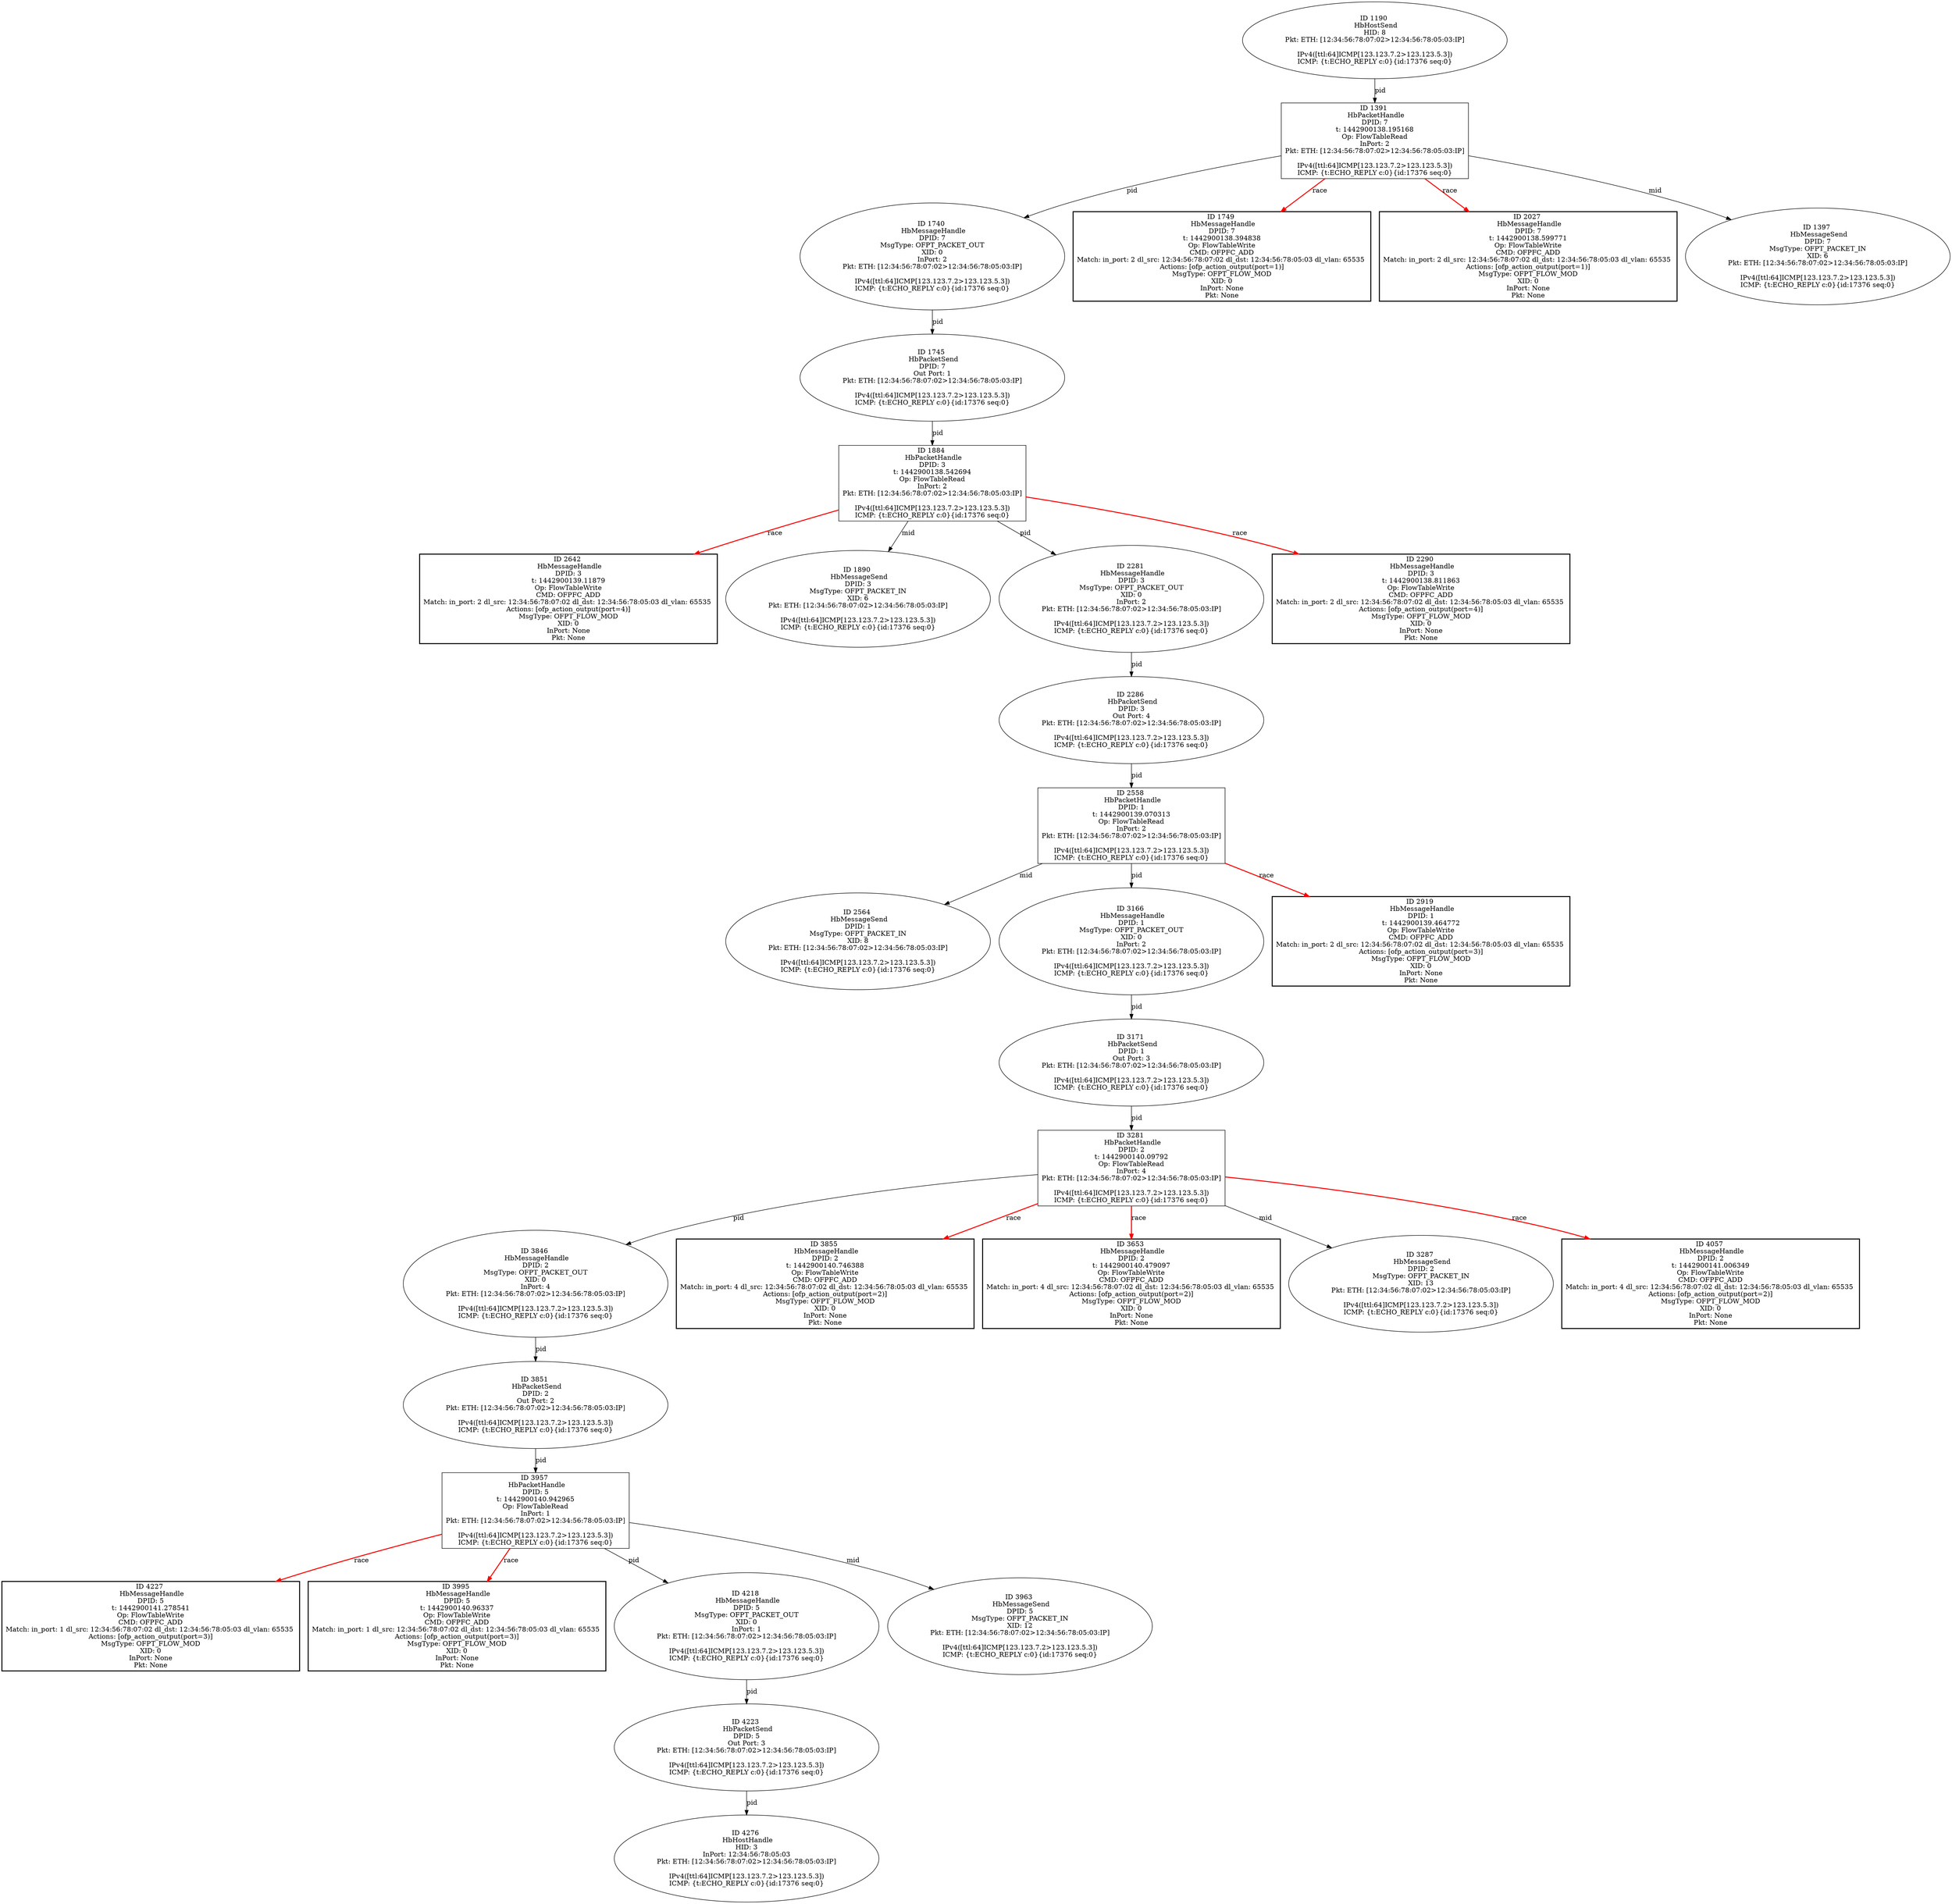 strict digraph G {
4227 [shape=box, style=bold, event=<hb_events.HbMessageHandle object at 0x108787310>, label="ID 4227 
 HbMessageHandle
DPID: 5
t: 1442900141.278541
Op: FlowTableWrite
CMD: OFPFC_ADD
Match: in_port: 1 dl_src: 12:34:56:78:07:02 dl_dst: 12:34:56:78:05:03 dl_vlan: 65535 
Actions: [ofp_action_output(port=3)]
MsgType: OFPT_FLOW_MOD
XID: 0
InPort: None
Pkt: None"];
2564 [shape=oval, event=<hb_events.HbMessageSend object at 0x107d5d590>, label="ID 2564 
 HbMessageSend
DPID: 1
MsgType: OFPT_PACKET_IN
XID: 8
Pkt: ETH: [12:34:56:78:07:02>12:34:56:78:05:03:IP]

IPv4([ttl:64]ICMP[123.123.7.2>123.123.5.3])
ICMP: {t:ECHO_REPLY c:0}{id:17376 seq:0}"];
3846 [shape=oval, event=<hb_events.HbMessageHandle object at 0x108580090>, label="ID 3846 
 HbMessageHandle
DPID: 2
MsgType: OFPT_PACKET_OUT
XID: 0
InPort: 4
Pkt: ETH: [12:34:56:78:07:02>12:34:56:78:05:03:IP]

IPv4([ttl:64]ICMP[123.123.7.2>123.123.5.3])
ICMP: {t:ECHO_REPLY c:0}{id:17376 seq:0}"];
3851 [shape=oval, event=<hb_events.HbPacketSend object at 0x108586bd0>, label="ID 3851 
 HbPacketSend
DPID: 2
Out Port: 2
Pkt: ETH: [12:34:56:78:07:02>12:34:56:78:05:03:IP]

IPv4([ttl:64]ICMP[123.123.7.2>123.123.5.3])
ICMP: {t:ECHO_REPLY c:0}{id:17376 seq:0}"];
3855 [shape=box, style=bold, event=<hb_events.HbMessageHandle object at 0x108586e90>, label="ID 3855 
 HbMessageHandle
DPID: 2
t: 1442900140.746388
Op: FlowTableWrite
CMD: OFPFC_ADD
Match: in_port: 4 dl_src: 12:34:56:78:07:02 dl_dst: 12:34:56:78:05:03 dl_vlan: 65535 
Actions: [ofp_action_output(port=2)]
MsgType: OFPT_FLOW_MOD
XID: 0
InPort: None
Pkt: None"];
3995 [shape=box, style=bold, event=<hb_events.HbMessageHandle object at 0x108637650>, label="ID 3995 
 HbMessageHandle
DPID: 5
t: 1442900140.96337
Op: FlowTableWrite
CMD: OFPFC_ADD
Match: in_port: 1 dl_src: 12:34:56:78:07:02 dl_dst: 12:34:56:78:05:03 dl_vlan: 65535 
Actions: [ofp_action_output(port=3)]
MsgType: OFPT_FLOW_MOD
XID: 0
InPort: None
Pkt: None"];
1190 [shape=oval, event=<hb_events.HbHostSend object at 0x1079b4310>, label="ID 1190 
 HbHostSend
HID: 8
Pkt: ETH: [12:34:56:78:07:02>12:34:56:78:05:03:IP]

IPv4([ttl:64]ICMP[123.123.7.2>123.123.5.3])
ICMP: {t:ECHO_REPLY c:0}{id:17376 seq:0}"];
4276 [shape=oval, event=<hb_events.HbHostHandle object at 0x108787950>, label="ID 4276 
 HbHostHandle
HID: 3
InPort: 12:34:56:78:05:03
Pkt: ETH: [12:34:56:78:07:02>12:34:56:78:05:03:IP]

IPv4([ttl:64]ICMP[123.123.7.2>123.123.5.3])
ICMP: {t:ECHO_REPLY c:0}{id:17376 seq:0}"];
3957 [shape=box, event=<hb_events.HbPacketHandle object at 0x1085e3ed0>, label="ID 3957 
 HbPacketHandle
DPID: 5
t: 1442900140.942965
Op: FlowTableRead
InPort: 1
Pkt: ETH: [12:34:56:78:07:02>12:34:56:78:05:03:IP]

IPv4([ttl:64]ICMP[123.123.7.2>123.123.5.3])
ICMP: {t:ECHO_REPLY c:0}{id:17376 seq:0}"];
3653 [shape=box, style=bold, event=<hb_events.HbMessageHandle object at 0x10848e190>, label="ID 3653 
 HbMessageHandle
DPID: 2
t: 1442900140.479097
Op: FlowTableWrite
CMD: OFPFC_ADD
Match: in_port: 4 dl_src: 12:34:56:78:07:02 dl_dst: 12:34:56:78:05:03 dl_vlan: 65535 
Actions: [ofp_action_output(port=2)]
MsgType: OFPT_FLOW_MOD
XID: 0
InPort: None
Pkt: None"];
1740 [shape=oval, event=<hb_events.HbMessageHandle object at 0x107af4750>, label="ID 1740 
 HbMessageHandle
DPID: 7
MsgType: OFPT_PACKET_OUT
XID: 0
InPort: 2
Pkt: ETH: [12:34:56:78:07:02>12:34:56:78:05:03:IP]

IPv4([ttl:64]ICMP[123.123.7.2>123.123.5.3])
ICMP: {t:ECHO_REPLY c:0}{id:17376 seq:0}"];
3281 [shape=box, event=<hb_events.HbPacketHandle object at 0x1082a0a50>, label="ID 3281 
 HbPacketHandle
DPID: 2
t: 1442900140.09792
Op: FlowTableRead
InPort: 4
Pkt: ETH: [12:34:56:78:07:02>12:34:56:78:05:03:IP]

IPv4([ttl:64]ICMP[123.123.7.2>123.123.5.3])
ICMP: {t:ECHO_REPLY c:0}{id:17376 seq:0}"];
2642 [shape=box, style=bold, event=<hb_events.HbMessageHandle object at 0x107e10390>, label="ID 2642 
 HbMessageHandle
DPID: 3
t: 1442900139.11879
Op: FlowTableWrite
CMD: OFPFC_ADD
Match: in_port: 2 dl_src: 12:34:56:78:07:02 dl_dst: 12:34:56:78:05:03 dl_vlan: 65535 
Actions: [ofp_action_output(port=4)]
MsgType: OFPT_FLOW_MOD
XID: 0
InPort: None
Pkt: None"];
1749 [shape=box, style=bold, event=<hb_events.HbMessageHandle object at 0x107afbe90>, label="ID 1749 
 HbMessageHandle
DPID: 7
t: 1442900138.394838
Op: FlowTableWrite
CMD: OFPFC_ADD
Match: in_port: 2 dl_src: 12:34:56:78:07:02 dl_dst: 12:34:56:78:05:03 dl_vlan: 65535 
Actions: [ofp_action_output(port=1)]
MsgType: OFPT_FLOW_MOD
XID: 0
InPort: None
Pkt: None"];
3287 [shape=oval, event=<hb_events.HbMessageSend object at 0x1082c8e50>, label="ID 3287 
 HbMessageSend
DPID: 2
MsgType: OFPT_PACKET_IN
XID: 13
Pkt: ETH: [12:34:56:78:07:02>12:34:56:78:05:03:IP]

IPv4([ttl:64]ICMP[123.123.7.2>123.123.5.3])
ICMP: {t:ECHO_REPLY c:0}{id:17376 seq:0}"];
4057 [shape=box, style=bold, event=<hb_events.HbMessageHandle object at 0x10867f550>, label="ID 4057 
 HbMessageHandle
DPID: 2
t: 1442900141.006349
Op: FlowTableWrite
CMD: OFPFC_ADD
Match: in_port: 4 dl_src: 12:34:56:78:07:02 dl_dst: 12:34:56:78:05:03 dl_vlan: 65535 
Actions: [ofp_action_output(port=2)]
MsgType: OFPT_FLOW_MOD
XID: 0
InPort: None
Pkt: None"];
1884 [shape=box, event=<hb_events.HbPacketHandle object at 0x107a9d390>, label="ID 1884 
 HbPacketHandle
DPID: 3
t: 1442900138.542694
Op: FlowTableRead
InPort: 2
Pkt: ETH: [12:34:56:78:07:02>12:34:56:78:05:03:IP]

IPv4([ttl:64]ICMP[123.123.7.2>123.123.5.3])
ICMP: {t:ECHO_REPLY c:0}{id:17376 seq:0}"];
3166 [shape=oval, event=<hb_events.HbMessageHandle object at 0x1082662d0>, label="ID 3166 
 HbMessageHandle
DPID: 1
MsgType: OFPT_PACKET_OUT
XID: 0
InPort: 2
Pkt: ETH: [12:34:56:78:07:02>12:34:56:78:05:03:IP]

IPv4([ttl:64]ICMP[123.123.7.2>123.123.5.3])
ICMP: {t:ECHO_REPLY c:0}{id:17376 seq:0}"];
1890 [shape=oval, event=<hb_events.HbMessageSend object at 0x107aa9450>, label="ID 1890 
 HbMessageSend
DPID: 3
MsgType: OFPT_PACKET_IN
XID: 6
Pkt: ETH: [12:34:56:78:07:02>12:34:56:78:05:03:IP]

IPv4([ttl:64]ICMP[123.123.7.2>123.123.5.3])
ICMP: {t:ECHO_REPLY c:0}{id:17376 seq:0}"];
3171 [shape=oval, event=<hb_events.HbPacketSend object at 0x10825ac90>, label="ID 3171 
 HbPacketSend
DPID: 1
Out Port: 3
Pkt: ETH: [12:34:56:78:07:02>12:34:56:78:05:03:IP]

IPv4([ttl:64]ICMP[123.123.7.2>123.123.5.3])
ICMP: {t:ECHO_REPLY c:0}{id:17376 seq:0}"];
1745 [shape=oval, event=<hb_events.HbPacketSend object at 0x107afbad0>, label="ID 1745 
 HbPacketSend
DPID: 7
Out Port: 1
Pkt: ETH: [12:34:56:78:07:02>12:34:56:78:05:03:IP]

IPv4([ttl:64]ICMP[123.123.7.2>123.123.5.3])
ICMP: {t:ECHO_REPLY c:0}{id:17376 seq:0}"];
2281 [shape=oval, event=<hb_events.HbMessageHandle object at 0x107c99c50>, label="ID 2281 
 HbMessageHandle
DPID: 3
MsgType: OFPT_PACKET_OUT
XID: 0
InPort: 2
Pkt: ETH: [12:34:56:78:07:02>12:34:56:78:05:03:IP]

IPv4([ttl:64]ICMP[123.123.7.2>123.123.5.3])
ICMP: {t:ECHO_REPLY c:0}{id:17376 seq:0}"];
2027 [shape=box, style=bold, event=<hb_events.HbMessageHandle object at 0x107b1c150>, label="ID 2027 
 HbMessageHandle
DPID: 7
t: 1442900138.599771
Op: FlowTableWrite
CMD: OFPFC_ADD
Match: in_port: 2 dl_src: 12:34:56:78:07:02 dl_dst: 12:34:56:78:05:03 dl_vlan: 65535 
Actions: [ofp_action_output(port=1)]
MsgType: OFPT_FLOW_MOD
XID: 0
InPort: None
Pkt: None"];
2286 [shape=oval, event=<hb_events.HbPacketSend object at 0x107ca0e90>, label="ID 2286 
 HbPacketSend
DPID: 3
Out Port: 4
Pkt: ETH: [12:34:56:78:07:02>12:34:56:78:05:03:IP]

IPv4([ttl:64]ICMP[123.123.7.2>123.123.5.3])
ICMP: {t:ECHO_REPLY c:0}{id:17376 seq:0}"];
1391 [shape=box, event=<hb_events.HbPacketHandle object at 0x107a484d0>, label="ID 1391 
 HbPacketHandle
DPID: 7
t: 1442900138.195168
Op: FlowTableRead
InPort: 2
Pkt: ETH: [12:34:56:78:07:02>12:34:56:78:05:03:IP]

IPv4([ttl:64]ICMP[123.123.7.2>123.123.5.3])
ICMP: {t:ECHO_REPLY c:0}{id:17376 seq:0}"];
2290 [shape=box, style=bold, event=<hb_events.HbMessageHandle object at 0x107c9d150>, label="ID 2290 
 HbMessageHandle
DPID: 3
t: 1442900138.811863
Op: FlowTableWrite
CMD: OFPFC_ADD
Match: in_port: 2 dl_src: 12:34:56:78:07:02 dl_dst: 12:34:56:78:05:03 dl_vlan: 65535 
Actions: [ofp_action_output(port=4)]
MsgType: OFPT_FLOW_MOD
XID: 0
InPort: None
Pkt: None"];
2919 [shape=box, style=bold, event=<hb_events.HbMessageHandle object at 0x10814a5d0>, label="ID 2919 
 HbMessageHandle
DPID: 1
t: 1442900139.464772
Op: FlowTableWrite
CMD: OFPFC_ADD
Match: in_port: 2 dl_src: 12:34:56:78:07:02 dl_dst: 12:34:56:78:05:03 dl_vlan: 65535 
Actions: [ofp_action_output(port=3)]
MsgType: OFPT_FLOW_MOD
XID: 0
InPort: None
Pkt: None"];
1397 [shape=oval, event=<hb_events.HbMessageSend object at 0x107a48f90>, label="ID 1397 
 HbMessageSend
DPID: 7
MsgType: OFPT_PACKET_IN
XID: 6
Pkt: ETH: [12:34:56:78:07:02>12:34:56:78:05:03:IP]

IPv4([ttl:64]ICMP[123.123.7.2>123.123.5.3])
ICMP: {t:ECHO_REPLY c:0}{id:17376 seq:0}"];
4218 [shape=oval, event=<hb_events.HbMessageHandle object at 0x10876edd0>, label="ID 4218 
 HbMessageHandle
DPID: 5
MsgType: OFPT_PACKET_OUT
XID: 0
InPort: 1
Pkt: ETH: [12:34:56:78:07:02>12:34:56:78:05:03:IP]

IPv4([ttl:64]ICMP[123.123.7.2>123.123.5.3])
ICMP: {t:ECHO_REPLY c:0}{id:17376 seq:0}"];
3963 [shape=oval, event=<hb_events.HbMessageSend object at 0x1085f6ed0>, label="ID 3963 
 HbMessageSend
DPID: 5
MsgType: OFPT_PACKET_IN
XID: 12
Pkt: ETH: [12:34:56:78:07:02>12:34:56:78:05:03:IP]

IPv4([ttl:64]ICMP[123.123.7.2>123.123.5.3])
ICMP: {t:ECHO_REPLY c:0}{id:17376 seq:0}"];
2558 [shape=box, event=<hb_events.HbPacketHandle object at 0x107d50d50>, label="ID 2558 
 HbPacketHandle
DPID: 1
t: 1442900139.070313
Op: FlowTableRead
InPort: 2
Pkt: ETH: [12:34:56:78:07:02>12:34:56:78:05:03:IP]

IPv4([ttl:64]ICMP[123.123.7.2>123.123.5.3])
ICMP: {t:ECHO_REPLY c:0}{id:17376 seq:0}"];
4223 [shape=oval, event=<hb_events.HbPacketSend object at 0x108745090>, label="ID 4223 
 HbPacketSend
DPID: 5
Out Port: 3
Pkt: ETH: [12:34:56:78:07:02>12:34:56:78:05:03:IP]

IPv4([ttl:64]ICMP[123.123.7.2>123.123.5.3])
ICMP: {t:ECHO_REPLY c:0}{id:17376 seq:0}"];
3846 -> 3851  [rel=pid, label=pid];
3851 -> 3957  [rel=pid, label=pid];
1190 -> 1391  [rel=pid, label=pid];
1740 -> 1745  [rel=pid, label=pid];
1745 -> 1884  [rel=pid, label=pid];
1884 -> 2281  [rel=pid, label=pid];
1884 -> 1890  [rel=mid, label=mid];
1884 -> 2642  [harmful=True, color=red, style=bold, rel=race, label=race];
1884 -> 2290  [harmful=True, color=red, style=bold, rel=race, label=race];
3166 -> 3171  [rel=pid, label=pid];
3171 -> 3281  [rel=pid, label=pid];
3281 -> 4057  [harmful=True, color=red, style=bold, rel=race, label=race];
3281 -> 3855  [harmful=True, color=red, style=bold, rel=race, label=race];
3281 -> 3653  [harmful=True, color=red, style=bold, rel=race, label=race];
3281 -> 3846  [rel=pid, label=pid];
3281 -> 3287  [rel=mid, label=mid];
2281 -> 2286  [rel=pid, label=pid];
2286 -> 2558  [rel=pid, label=pid];
1391 -> 2027  [harmful=True, color=red, style=bold, rel=race, label=race];
1391 -> 1740  [rel=pid, label=pid];
1391 -> 1397  [rel=mid, label=mid];
1391 -> 1749  [harmful=True, color=red, style=bold, rel=race, label=race];
3957 -> 4227  [harmful=True, color=red, style=bold, rel=race, label=race];
3957 -> 4218  [rel=pid, label=pid];
3957 -> 3963  [rel=mid, label=mid];
3957 -> 3995  [harmful=True, color=red, style=bold, rel=race, label=race];
4218 -> 4223  [rel=pid, label=pid];
2558 -> 2564  [rel=mid, label=mid];
2558 -> 3166  [rel=pid, label=pid];
2558 -> 2919  [harmful=True, color=red, style=bold, rel=race, label=race];
4223 -> 4276  [rel=pid, label=pid];
}
